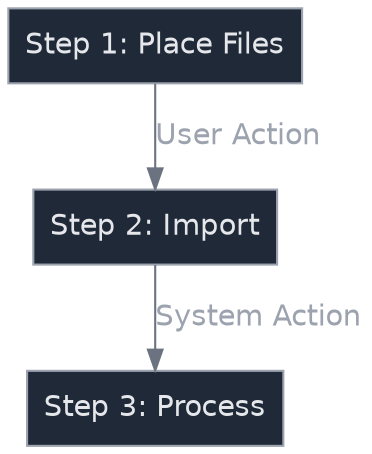 digraph IngestionWorkflow {
    // --- Graph, Node, and Edge Attributes ---
    graph [bgcolor="transparent", rankdir="TB"];

    // FIX: Removed "rounded" from style for sharp corners.
    //      Changed font to "Helvetica" for a standard sans-serif look.
    node [shape="box", style="filled", fillcolor="#1f2937", fontname="Helvetica", color="#9ca3af", fontcolor="#e5e7eb"];
    edge [color="#6b7280", fontname="Helvetica", fontcolor="#9ca3af"];

    // --- Nodes (Steps) ---
    // The 'id' attribute is CRITICAL for JavaScript highlighting.
    step1 [label="Step 1: Place Files", id="node-step-1"];
    step2 [label="Step 2: Import", id="node-step-2"];
    step3 [label="Step 3: Process", id="node-step-3"];

    // --- Connections (Edges) ---
    step1 -> step2 [label="User Action"];
    step2 -> step3 [label="System Action"];
}

